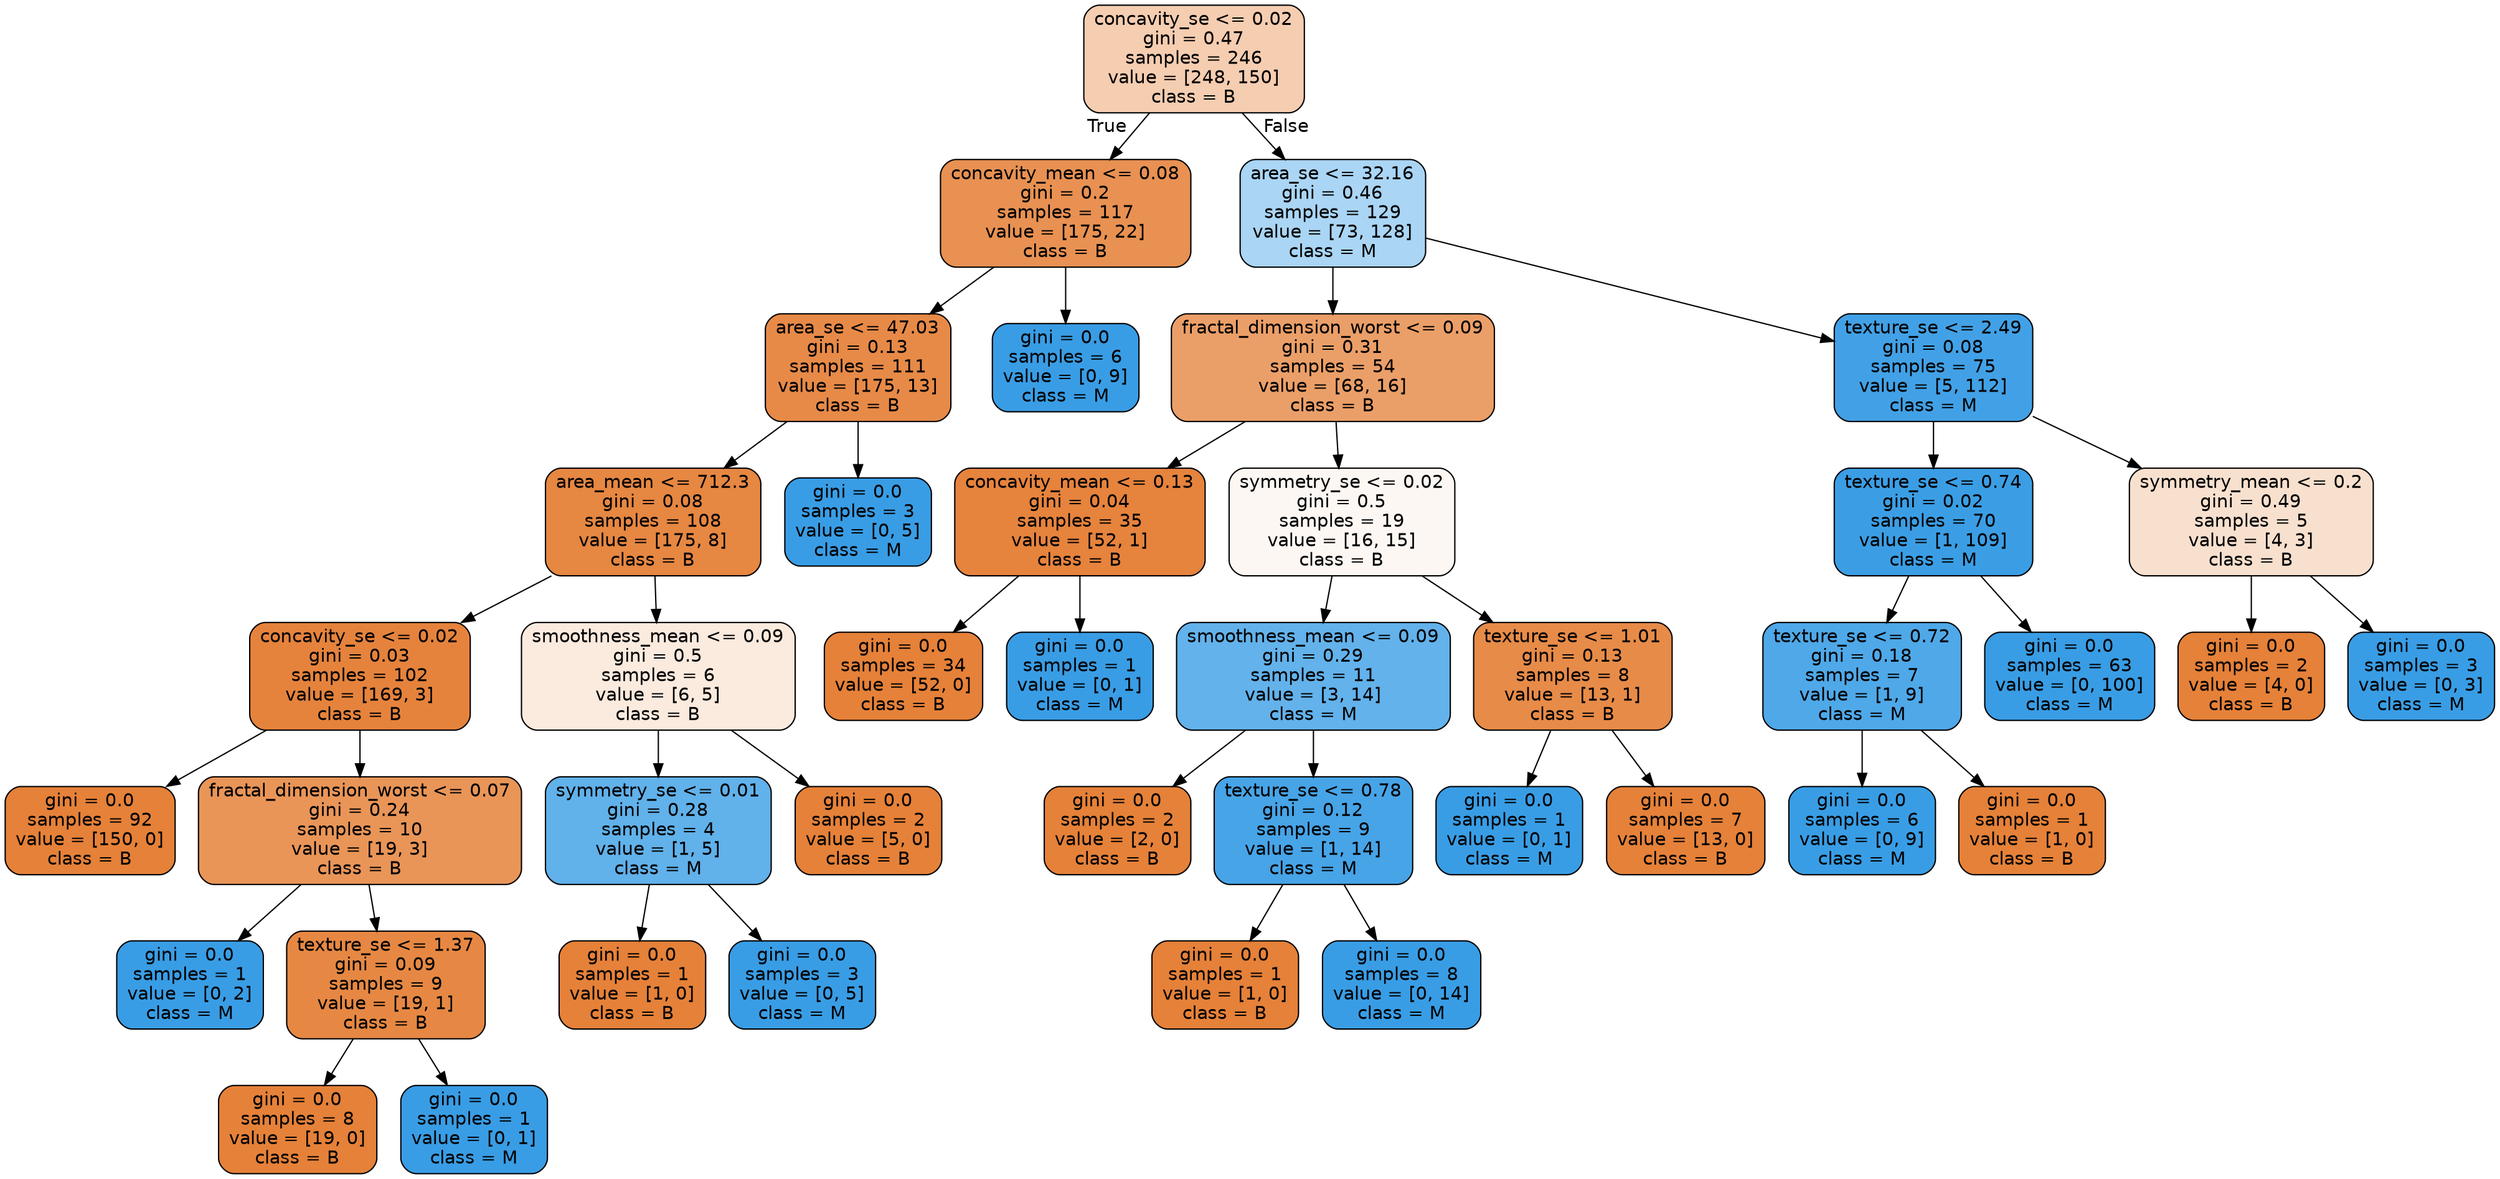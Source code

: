 digraph Tree {
node [shape=box, style="filled, rounded", color="black", fontname=helvetica] ;
edge [fontname=helvetica] ;
0 [label="concavity_se <= 0.02\ngini = 0.47\nsamples = 246\nvalue = [248, 150]\nclass = B", fillcolor="#f5cdb1"] ;
1 [label="concavity_mean <= 0.08\ngini = 0.2\nsamples = 117\nvalue = [175, 22]\nclass = B", fillcolor="#e89152"] ;
0 -> 1 [labeldistance=2.5, labelangle=45, headlabel="True"] ;
2 [label="area_se <= 47.03\ngini = 0.13\nsamples = 111\nvalue = [175, 13]\nclass = B", fillcolor="#e78a48"] ;
1 -> 2 ;
3 [label="area_mean <= 712.3\ngini = 0.08\nsamples = 108\nvalue = [175, 8]\nclass = B", fillcolor="#e68742"] ;
2 -> 3 ;
4 [label="concavity_se <= 0.02\ngini = 0.03\nsamples = 102\nvalue = [169, 3]\nclass = B", fillcolor="#e5833d"] ;
3 -> 4 ;
5 [label="gini = 0.0\nsamples = 92\nvalue = [150, 0]\nclass = B", fillcolor="#e58139"] ;
4 -> 5 ;
6 [label="fractal_dimension_worst <= 0.07\ngini = 0.24\nsamples = 10\nvalue = [19, 3]\nclass = B", fillcolor="#e99558"] ;
4 -> 6 ;
7 [label="gini = 0.0\nsamples = 1\nvalue = [0, 2]\nclass = M", fillcolor="#399de5"] ;
6 -> 7 ;
8 [label="texture_se <= 1.37\ngini = 0.09\nsamples = 9\nvalue = [19, 1]\nclass = B", fillcolor="#e68843"] ;
6 -> 8 ;
9 [label="gini = 0.0\nsamples = 8\nvalue = [19, 0]\nclass = B", fillcolor="#e58139"] ;
8 -> 9 ;
10 [label="gini = 0.0\nsamples = 1\nvalue = [0, 1]\nclass = M", fillcolor="#399de5"] ;
8 -> 10 ;
11 [label="smoothness_mean <= 0.09\ngini = 0.5\nsamples = 6\nvalue = [6, 5]\nclass = B", fillcolor="#fbeade"] ;
3 -> 11 ;
12 [label="symmetry_se <= 0.01\ngini = 0.28\nsamples = 4\nvalue = [1, 5]\nclass = M", fillcolor="#61b1ea"] ;
11 -> 12 ;
13 [label="gini = 0.0\nsamples = 1\nvalue = [1, 0]\nclass = B", fillcolor="#e58139"] ;
12 -> 13 ;
14 [label="gini = 0.0\nsamples = 3\nvalue = [0, 5]\nclass = M", fillcolor="#399de5"] ;
12 -> 14 ;
15 [label="gini = 0.0\nsamples = 2\nvalue = [5, 0]\nclass = B", fillcolor="#e58139"] ;
11 -> 15 ;
16 [label="gini = 0.0\nsamples = 3\nvalue = [0, 5]\nclass = M", fillcolor="#399de5"] ;
2 -> 16 ;
17 [label="gini = 0.0\nsamples = 6\nvalue = [0, 9]\nclass = M", fillcolor="#399de5"] ;
1 -> 17 ;
18 [label="area_se <= 32.16\ngini = 0.46\nsamples = 129\nvalue = [73, 128]\nclass = M", fillcolor="#aad5f4"] ;
0 -> 18 [labeldistance=2.5, labelangle=-45, headlabel="False"] ;
19 [label="fractal_dimension_worst <= 0.09\ngini = 0.31\nsamples = 54\nvalue = [68, 16]\nclass = B", fillcolor="#eb9f68"] ;
18 -> 19 ;
20 [label="concavity_mean <= 0.13\ngini = 0.04\nsamples = 35\nvalue = [52, 1]\nclass = B", fillcolor="#e6833d"] ;
19 -> 20 ;
21 [label="gini = 0.0\nsamples = 34\nvalue = [52, 0]\nclass = B", fillcolor="#e58139"] ;
20 -> 21 ;
22 [label="gini = 0.0\nsamples = 1\nvalue = [0, 1]\nclass = M", fillcolor="#399de5"] ;
20 -> 22 ;
23 [label="symmetry_se <= 0.02\ngini = 0.5\nsamples = 19\nvalue = [16, 15]\nclass = B", fillcolor="#fdf7f3"] ;
19 -> 23 ;
24 [label="smoothness_mean <= 0.09\ngini = 0.29\nsamples = 11\nvalue = [3, 14]\nclass = M", fillcolor="#63b2eb"] ;
23 -> 24 ;
25 [label="gini = 0.0\nsamples = 2\nvalue = [2, 0]\nclass = B", fillcolor="#e58139"] ;
24 -> 25 ;
26 [label="texture_se <= 0.78\ngini = 0.12\nsamples = 9\nvalue = [1, 14]\nclass = M", fillcolor="#47a4e7"] ;
24 -> 26 ;
27 [label="gini = 0.0\nsamples = 1\nvalue = [1, 0]\nclass = B", fillcolor="#e58139"] ;
26 -> 27 ;
28 [label="gini = 0.0\nsamples = 8\nvalue = [0, 14]\nclass = M", fillcolor="#399de5"] ;
26 -> 28 ;
29 [label="texture_se <= 1.01\ngini = 0.13\nsamples = 8\nvalue = [13, 1]\nclass = B", fillcolor="#e78b48"] ;
23 -> 29 ;
30 [label="gini = 0.0\nsamples = 1\nvalue = [0, 1]\nclass = M", fillcolor="#399de5"] ;
29 -> 30 ;
31 [label="gini = 0.0\nsamples = 7\nvalue = [13, 0]\nclass = B", fillcolor="#e58139"] ;
29 -> 31 ;
32 [label="texture_se <= 2.49\ngini = 0.08\nsamples = 75\nvalue = [5, 112]\nclass = M", fillcolor="#42a1e6"] ;
18 -> 32 ;
33 [label="texture_se <= 0.74\ngini = 0.02\nsamples = 70\nvalue = [1, 109]\nclass = M", fillcolor="#3b9ee5"] ;
32 -> 33 ;
34 [label="texture_se <= 0.72\ngini = 0.18\nsamples = 7\nvalue = [1, 9]\nclass = M", fillcolor="#4fa8e8"] ;
33 -> 34 ;
35 [label="gini = 0.0\nsamples = 6\nvalue = [0, 9]\nclass = M", fillcolor="#399de5"] ;
34 -> 35 ;
36 [label="gini = 0.0\nsamples = 1\nvalue = [1, 0]\nclass = B", fillcolor="#e58139"] ;
34 -> 36 ;
37 [label="gini = 0.0\nsamples = 63\nvalue = [0, 100]\nclass = M", fillcolor="#399de5"] ;
33 -> 37 ;
38 [label="symmetry_mean <= 0.2\ngini = 0.49\nsamples = 5\nvalue = [4, 3]\nclass = B", fillcolor="#f8e0ce"] ;
32 -> 38 ;
39 [label="gini = 0.0\nsamples = 2\nvalue = [4, 0]\nclass = B", fillcolor="#e58139"] ;
38 -> 39 ;
40 [label="gini = 0.0\nsamples = 3\nvalue = [0, 3]\nclass = M", fillcolor="#399de5"] ;
38 -> 40 ;
}